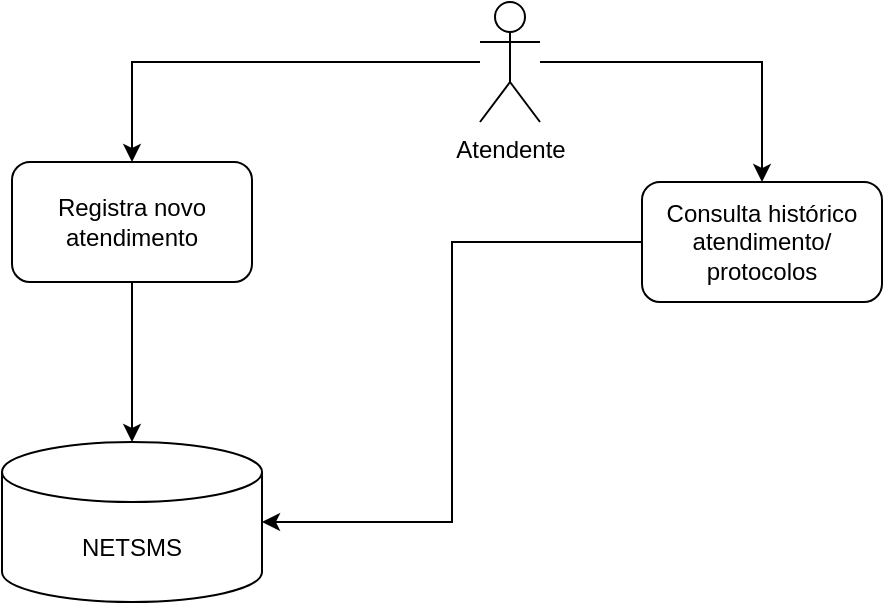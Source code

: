 <mxfile version="24.2.3" type="github">
  <diagram name="Página-1" id="MLcHtQrv6ULbj_it20Va">
    <mxGraphModel dx="1050" dy="530" grid="1" gridSize="10" guides="1" tooltips="1" connect="1" arrows="1" fold="1" page="1" pageScale="1" pageWidth="827" pageHeight="1169" math="0" shadow="0">
      <root>
        <mxCell id="0" />
        <mxCell id="1" parent="0" />
        <mxCell id="CVk3RO6D4FQn7KLXNqjS-1" value="NETSMS" style="shape=cylinder3;whiteSpace=wrap;html=1;boundedLbl=1;backgroundOutline=1;size=15;" vertex="1" parent="1">
          <mxGeometry x="160" y="240" width="130" height="80" as="geometry" />
        </mxCell>
        <mxCell id="CVk3RO6D4FQn7KLXNqjS-3" value="Registra novo atendimento" style="rounded=1;whiteSpace=wrap;html=1;" vertex="1" parent="1">
          <mxGeometry x="165" y="100" width="120" height="60" as="geometry" />
        </mxCell>
        <mxCell id="CVk3RO6D4FQn7KLXNqjS-7" style="edgeStyle=orthogonalEdgeStyle;rounded=0;orthogonalLoop=1;jettySize=auto;html=1;entryX=0.5;entryY=0;entryDx=0;entryDy=0;" edge="1" parent="1" source="CVk3RO6D4FQn7KLXNqjS-4" target="CVk3RO6D4FQn7KLXNqjS-3">
          <mxGeometry relative="1" as="geometry" />
        </mxCell>
        <mxCell id="CVk3RO6D4FQn7KLXNqjS-9" style="edgeStyle=orthogonalEdgeStyle;rounded=0;orthogonalLoop=1;jettySize=auto;html=1;entryX=0.5;entryY=0;entryDx=0;entryDy=0;" edge="1" parent="1" source="CVk3RO6D4FQn7KLXNqjS-4" target="CVk3RO6D4FQn7KLXNqjS-8">
          <mxGeometry relative="1" as="geometry" />
        </mxCell>
        <mxCell id="CVk3RO6D4FQn7KLXNqjS-4" value="Atendente" style="shape=umlActor;verticalLabelPosition=bottom;verticalAlign=top;html=1;outlineConnect=0;" vertex="1" parent="1">
          <mxGeometry x="399" y="20" width="30" height="60" as="geometry" />
        </mxCell>
        <mxCell id="CVk3RO6D4FQn7KLXNqjS-5" style="edgeStyle=orthogonalEdgeStyle;rounded=0;orthogonalLoop=1;jettySize=auto;html=1;entryX=0.5;entryY=0;entryDx=0;entryDy=0;entryPerimeter=0;" edge="1" parent="1" source="CVk3RO6D4FQn7KLXNqjS-3" target="CVk3RO6D4FQn7KLXNqjS-1">
          <mxGeometry relative="1" as="geometry" />
        </mxCell>
        <mxCell id="CVk3RO6D4FQn7KLXNqjS-8" value="Consulta histórico atendimento/ protocolos" style="rounded=1;whiteSpace=wrap;html=1;" vertex="1" parent="1">
          <mxGeometry x="480" y="110" width="120" height="60" as="geometry" />
        </mxCell>
        <mxCell id="CVk3RO6D4FQn7KLXNqjS-10" style="edgeStyle=orthogonalEdgeStyle;rounded=0;orthogonalLoop=1;jettySize=auto;html=1;entryX=1;entryY=0.5;entryDx=0;entryDy=0;entryPerimeter=0;" edge="1" parent="1" source="CVk3RO6D4FQn7KLXNqjS-8" target="CVk3RO6D4FQn7KLXNqjS-1">
          <mxGeometry relative="1" as="geometry" />
        </mxCell>
      </root>
    </mxGraphModel>
  </diagram>
</mxfile>
